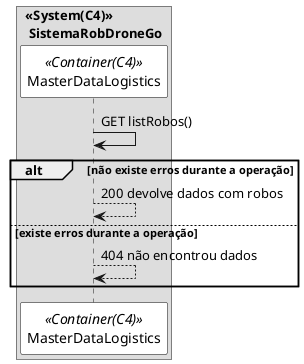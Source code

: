 @startuml getPackagingSD

skinparam sequence {
ParticipantBorderColor black
ParticipantBackgroundColor white
}

box "<<System(C4)>>\n SistemaRobDroneGo"
participant MasterDataLogistics as mdl <<Container(C4)>>
mdl -> mdl: GET listRobos()
alt não existe erros durante a operação
mdl --> mdl: 200 devolve dados com robos
else existe erros durante a operação
mdl --> mdl: 404 não encontrou dados
end 

end box

@enduml